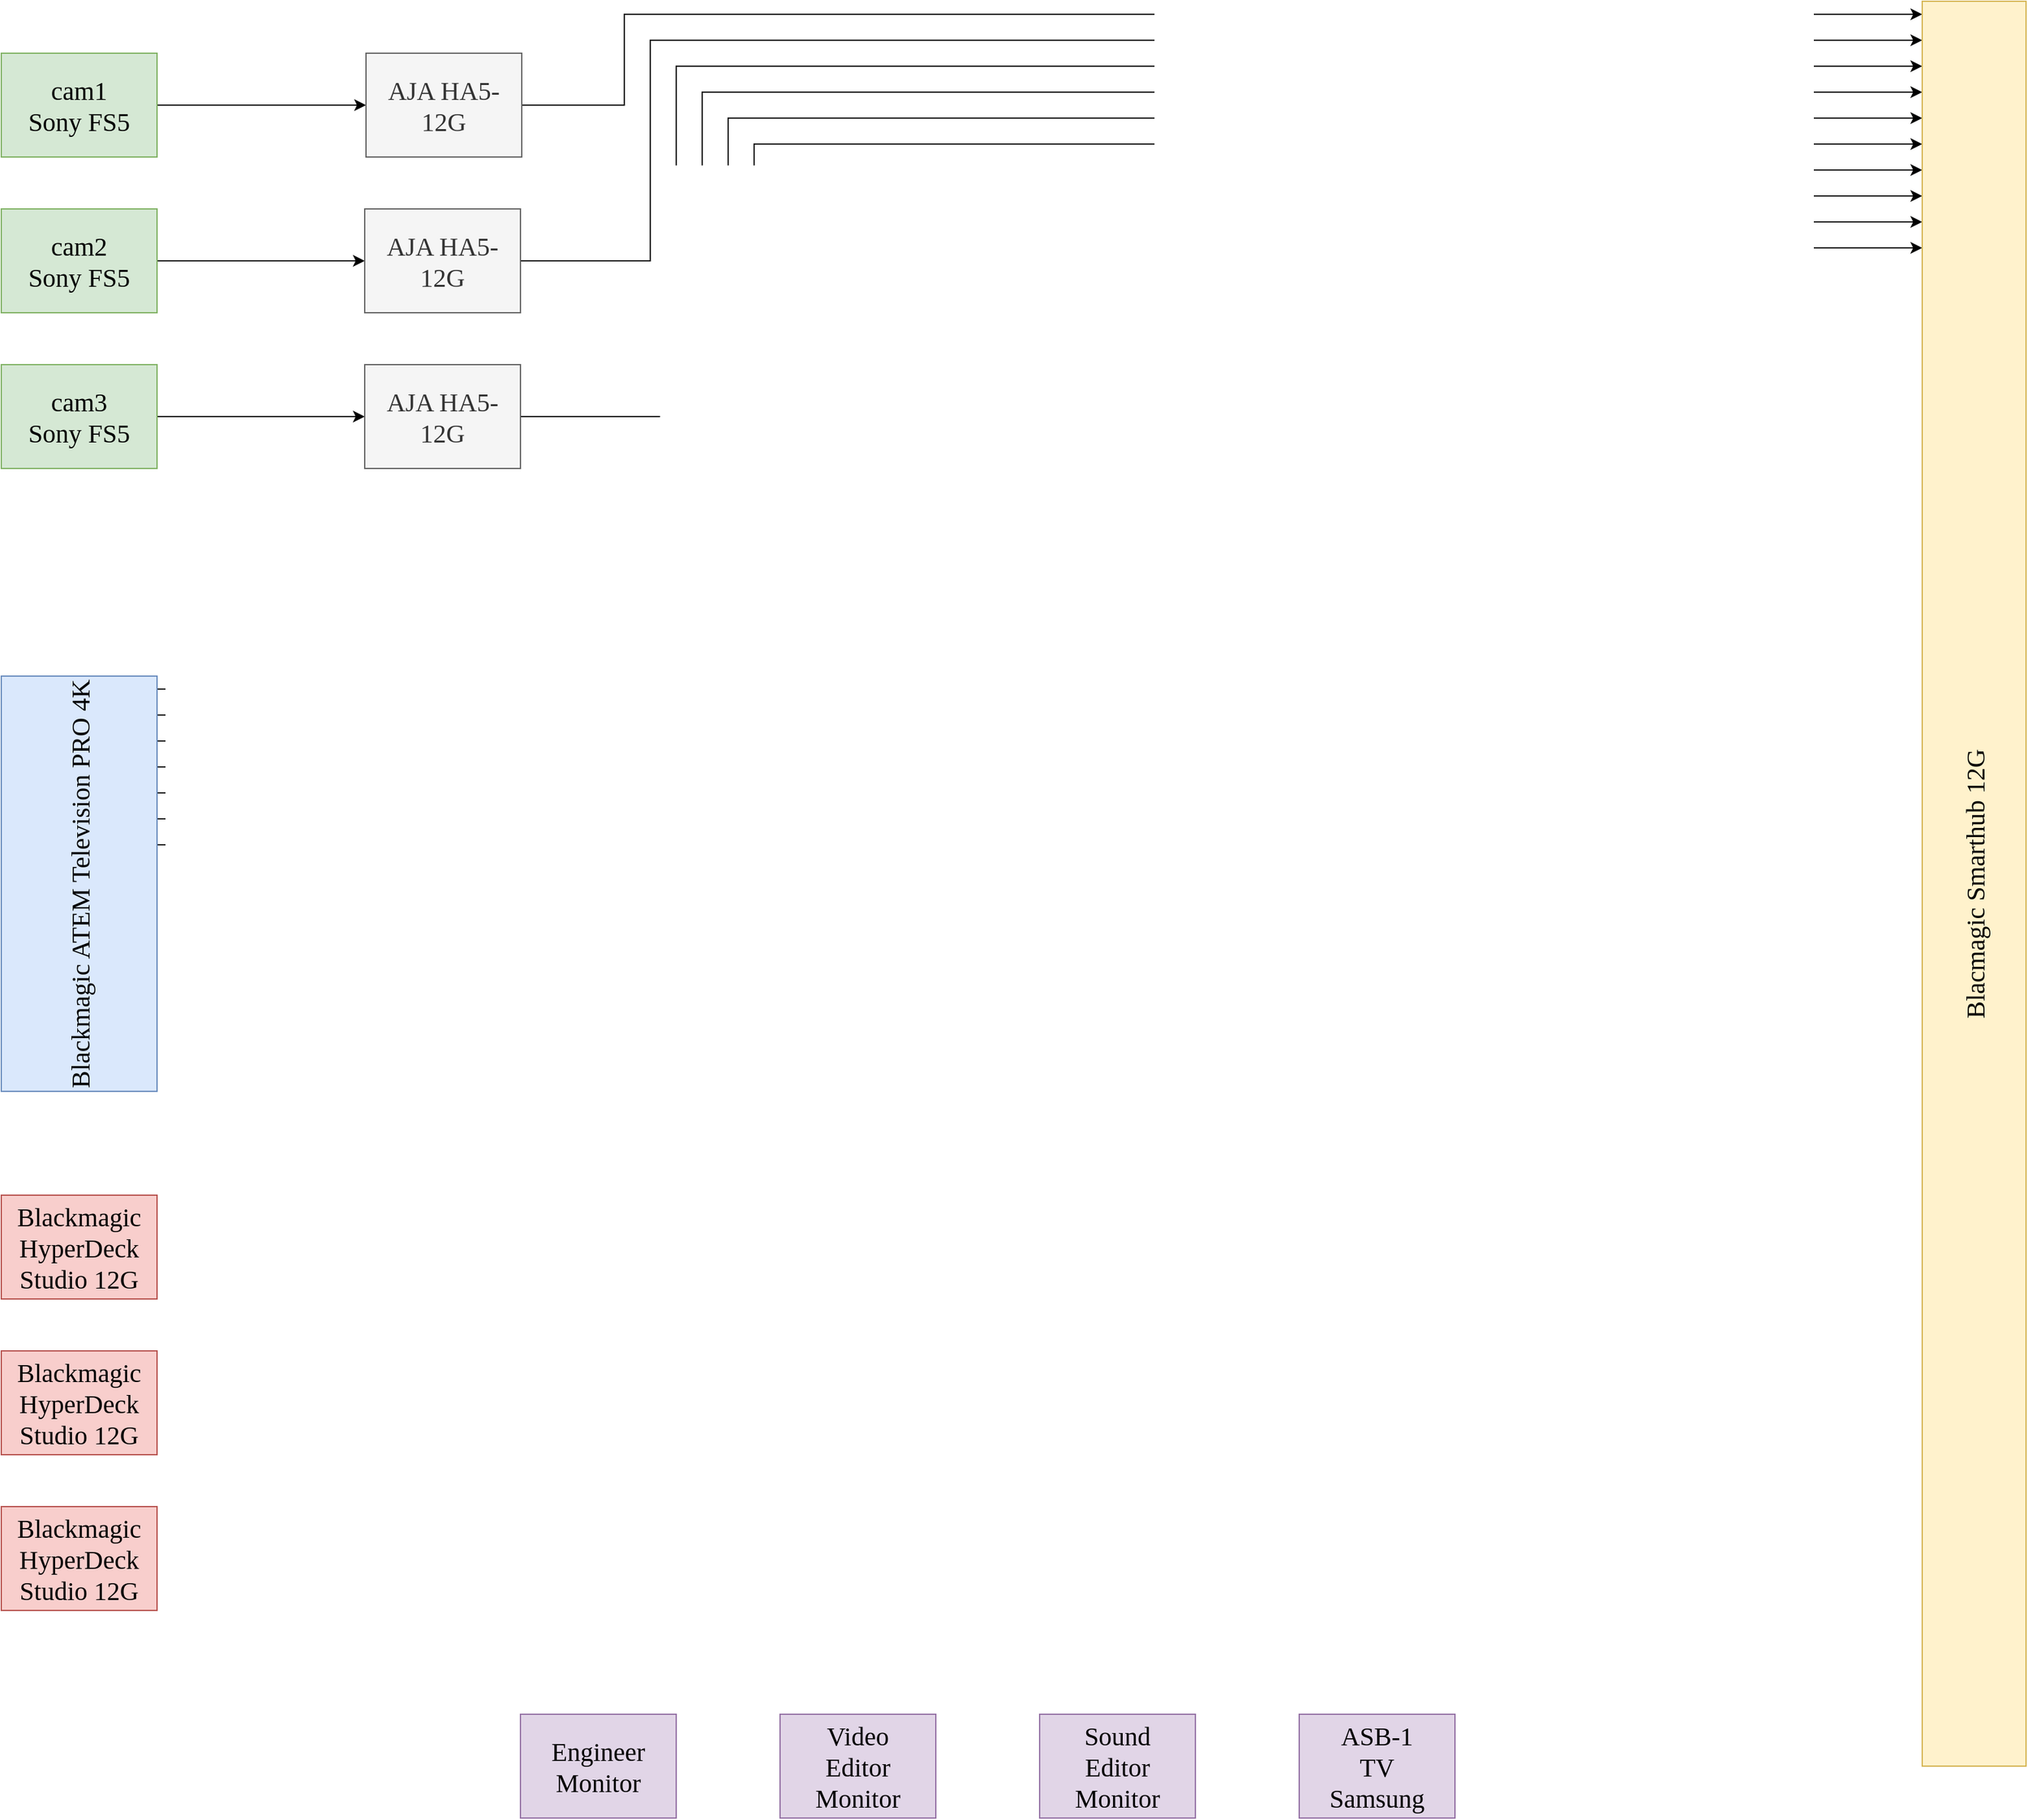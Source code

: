 <mxfile version="10.6.5" type="github"><diagram id="8zPpaCdNfco4rCtqq6pd" name="Chromakey ASB-1"><mxGraphModel dx="2950" dy="1337" grid="1" gridSize="10" guides="1" tooltips="1" connect="1" arrows="1" fold="1" page="1" pageScale="1" pageWidth="2336" pageHeight="1654" math="0" shadow="0"><root><mxCell id="0"/><mxCell id="1" parent="0"/><mxCell id="PRNeWvGEzYsnuZo690AR-102" style="edgeStyle=orthogonalEdgeStyle;rounded=0;orthogonalLoop=1;jettySize=auto;html=1;entryX=0;entryY=0.5;entryDx=0;entryDy=0;fontFamily=Verdana;fontSize=20;" parent="1" source="PRNeWvGEzYsnuZo690AR-89" target="PRNeWvGEzYsnuZo690AR-96" edge="1"><mxGeometry relative="1" as="geometry"/></mxCell><mxCell id="PRNeWvGEzYsnuZo690AR-89" value="cam1&lt;br&gt;Sony FS5&lt;br&gt;" style="rounded=0;whiteSpace=wrap;html=1;fontFamily=Verdana;fontSize=20;fillColor=#d5e8d4;strokeColor=#82b366;" parent="1" vertex="1"><mxGeometry x="400" y="160" width="120" height="80" as="geometry"/></mxCell><mxCell id="PRNeWvGEzYsnuZo690AR-105" style="edgeStyle=orthogonalEdgeStyle;rounded=0;orthogonalLoop=1;jettySize=auto;html=1;entryX=0;entryY=0.5;entryDx=0;entryDy=0;fontFamily=Verdana;fontSize=20;" parent="1" source="PRNeWvGEzYsnuZo690AR-94" target="PRNeWvGEzYsnuZo690AR-100" edge="1"><mxGeometry relative="1" as="geometry"/></mxCell><mxCell id="PRNeWvGEzYsnuZo690AR-94" value="cam2&lt;br&gt;Sony FS5&lt;br&gt;" style="rounded=0;whiteSpace=wrap;html=1;fontFamily=Verdana;fontSize=20;fillColor=#d5e8d4;strokeColor=#82b366;" parent="1" vertex="1"><mxGeometry x="400" y="280" width="120" height="80" as="geometry"/></mxCell><mxCell id="PRNeWvGEzYsnuZo690AR-106" style="edgeStyle=orthogonalEdgeStyle;rounded=0;orthogonalLoop=1;jettySize=auto;html=1;entryX=0;entryY=0.5;entryDx=0;entryDy=0;fontFamily=Verdana;fontSize=20;" parent="1" source="PRNeWvGEzYsnuZo690AR-95" target="PRNeWvGEzYsnuZo690AR-101" edge="1"><mxGeometry relative="1" as="geometry"/></mxCell><mxCell id="PRNeWvGEzYsnuZo690AR-95" value="cam3&lt;br&gt;Sony FS5&lt;br&gt;" style="rounded=0;whiteSpace=wrap;html=1;fontFamily=Verdana;fontSize=20;fillColor=#d5e8d4;strokeColor=#82b366;" parent="1" vertex="1"><mxGeometry x="400" y="400" width="120" height="80" as="geometry"/></mxCell><mxCell id="cZCcKE036kt_M7OEwNeD-14" style="edgeStyle=orthogonalEdgeStyle;rounded=0;orthogonalLoop=1;jettySize=auto;html=1;fontSize=22;" edge="1" parent="1" source="PRNeWvGEzYsnuZo690AR-96" target="BGWSi0pUhEESYbRutxwz-24"><mxGeometry relative="1" as="geometry"><Array as="points"><mxPoint x="880" y="200"/><mxPoint x="880" y="130"/></Array></mxGeometry></mxCell><mxCell id="PRNeWvGEzYsnuZo690AR-96" value="&lt;span&gt;AJA HA5-12G&lt;/span&gt;&lt;br&gt;" style="rounded=0;whiteSpace=wrap;html=1;fontFamily=Verdana;fontSize=20;fillColor=#f5f5f5;strokeColor=#666666;fontColor=#333333;" parent="1" vertex="1"><mxGeometry x="681" y="160" width="120" height="80" as="geometry"/></mxCell><mxCell id="cZCcKE036kt_M7OEwNeD-15" style="edgeStyle=orthogonalEdgeStyle;rounded=0;orthogonalLoop=1;jettySize=auto;html=1;fontSize=22;" edge="1" parent="1" source="PRNeWvGEzYsnuZo690AR-100" target="BGWSi0pUhEESYbRutxwz-24"><mxGeometry relative="1" as="geometry"><Array as="points"><mxPoint x="900" y="320"/><mxPoint x="900" y="150"/></Array></mxGeometry></mxCell><mxCell id="PRNeWvGEzYsnuZo690AR-100" value="&lt;span&gt;AJA HA5-12G&lt;/span&gt;&lt;br&gt;" style="rounded=0;whiteSpace=wrap;html=1;fontFamily=Verdana;fontSize=20;fillColor=#f5f5f5;strokeColor=#666666;fontColor=#333333;" parent="1" vertex="1"><mxGeometry x="680" y="280" width="120" height="80" as="geometry"/></mxCell><mxCell id="cZCcKE036kt_M7OEwNeD-16" style="edgeStyle=orthogonalEdgeStyle;rounded=0;orthogonalLoop=1;jettySize=auto;html=1;fontSize=22;" edge="1" parent="1" source="PRNeWvGEzYsnuZo690AR-101" target="BGWSi0pUhEESYbRutxwz-24"><mxGeometry relative="1" as="geometry"><Array as="points"><mxPoint x="920" y="440"/><mxPoint x="920" y="170"/></Array></mxGeometry></mxCell><mxCell id="PRNeWvGEzYsnuZo690AR-101" value="&lt;span&gt;AJA HA5-12G&lt;/span&gt;&lt;br&gt;" style="rounded=0;whiteSpace=wrap;html=1;fontFamily=Verdana;fontSize=20;fillColor=#f5f5f5;strokeColor=#666666;fontColor=#333333;" parent="1" vertex="1"><mxGeometry x="680" y="400" width="120" height="80" as="geometry"/></mxCell><mxCell id="cZCcKE036kt_M7OEwNeD-17" style="edgeStyle=orthogonalEdgeStyle;rounded=0;orthogonalLoop=1;jettySize=auto;html=1;fontSize=22;" edge="1" parent="1" source="ANexXLqlYqrbS0PYl5LX-39" target="BGWSi0pUhEESYbRutxwz-24"><mxGeometry relative="1" as="geometry"><Array as="points"><mxPoint x="940" y="650"/><mxPoint x="940" y="190"/></Array></mxGeometry></mxCell><mxCell id="cZCcKE036kt_M7OEwNeD-18" style="edgeStyle=orthogonalEdgeStyle;rounded=0;orthogonalLoop=1;jettySize=auto;html=1;fontSize=22;" edge="1" parent="1" source="ANexXLqlYqrbS0PYl5LX-39" target="BGWSi0pUhEESYbRutxwz-24"><mxGeometry relative="1" as="geometry"><Array as="points"><mxPoint x="960" y="670"/><mxPoint x="960" y="210"/></Array></mxGeometry></mxCell><mxCell id="cZCcKE036kt_M7OEwNeD-19" style="edgeStyle=orthogonalEdgeStyle;rounded=0;orthogonalLoop=1;jettySize=auto;html=1;fontSize=22;" edge="1" parent="1" source="ANexXLqlYqrbS0PYl5LX-39" target="BGWSi0pUhEESYbRutxwz-24"><mxGeometry relative="1" as="geometry"><Array as="points"><mxPoint x="980" y="690"/><mxPoint x="980" y="230"/></Array></mxGeometry></mxCell><mxCell id="cZCcKE036kt_M7OEwNeD-20" style="edgeStyle=orthogonalEdgeStyle;rounded=0;orthogonalLoop=1;jettySize=auto;html=1;fontSize=22;" edge="1" parent="1" source="ANexXLqlYqrbS0PYl5LX-39" target="BGWSi0pUhEESYbRutxwz-24"><mxGeometry relative="1" as="geometry"><Array as="points"><mxPoint x="1000" y="710"/><mxPoint x="1000" y="250"/></Array></mxGeometry></mxCell><mxCell id="cZCcKE036kt_M7OEwNeD-21" style="edgeStyle=orthogonalEdgeStyle;rounded=0;orthogonalLoop=1;jettySize=auto;html=1;fontSize=22;" edge="1" parent="1" source="ANexXLqlYqrbS0PYl5LX-39" target="BGWSi0pUhEESYbRutxwz-24"><mxGeometry relative="1" as="geometry"><Array as="points"><mxPoint x="1020" y="730"/><mxPoint x="1020" y="270"/></Array></mxGeometry></mxCell><mxCell id="cZCcKE036kt_M7OEwNeD-22" style="edgeStyle=orthogonalEdgeStyle;rounded=0;orthogonalLoop=1;jettySize=auto;html=1;fontSize=22;" edge="1" parent="1" source="ANexXLqlYqrbS0PYl5LX-39" target="BGWSi0pUhEESYbRutxwz-24"><mxGeometry relative="1" as="geometry"><Array as="points"><mxPoint x="1040" y="750"/><mxPoint x="1040" y="290"/></Array></mxGeometry></mxCell><mxCell id="cZCcKE036kt_M7OEwNeD-24" style="edgeStyle=orthogonalEdgeStyle;rounded=0;orthogonalLoop=1;jettySize=auto;html=1;fontSize=22;" edge="1" parent="1" source="ANexXLqlYqrbS0PYl5LX-39" target="BGWSi0pUhEESYbRutxwz-24"><mxGeometry relative="1" as="geometry"><Array as="points"><mxPoint x="1060" y="770"/><mxPoint x="1060" y="310"/></Array></mxGeometry></mxCell><mxCell id="ANexXLqlYqrbS0PYl5LX-39" value="Blackmagic ATEM Television PRO 4K&lt;br&gt;" style="rounded=0;whiteSpace=wrap;html=1;fontFamily=Verdana;fontSize=20;fillColor=#dae8fc;strokeColor=#6c8ebf;flipV=1;flipH=1;horizontal=0;" parent="1" vertex="1"><mxGeometry x="400" y="640" width="120" height="320" as="geometry"/></mxCell><mxCell id="ANexXLqlYqrbS0PYl5LX-40" value="&lt;span&gt;Blackmagic HyperDeck Studio 12G&lt;/span&gt;&lt;br&gt;" style="rounded=0;whiteSpace=wrap;html=1;fontFamily=Verdana;fontSize=20;fillColor=#f8cecc;strokeColor=#b85450;" parent="1" vertex="1"><mxGeometry x="400" y="1040" width="120" height="80" as="geometry"/></mxCell><mxCell id="ANexXLqlYqrbS0PYl5LX-42" value="&lt;span&gt;Blackmagic HyperDeck Studio 12G&lt;/span&gt;&lt;br&gt;" style="rounded=0;whiteSpace=wrap;html=1;fontFamily=Verdana;fontSize=20;fillColor=#f8cecc;strokeColor=#b85450;" parent="1" vertex="1"><mxGeometry x="400" y="1160" width="120" height="80" as="geometry"/></mxCell><mxCell id="ANexXLqlYqrbS0PYl5LX-43" value="&lt;span&gt;Blackmagic HyperDeck Studio 12G&lt;/span&gt;&lt;br&gt;" style="rounded=0;whiteSpace=wrap;html=1;fontFamily=Verdana;fontSize=20;fillColor=#f8cecc;strokeColor=#b85450;" parent="1" vertex="1"><mxGeometry x="400" y="1280" width="120" height="80" as="geometry"/></mxCell><mxCell id="BGWSi0pUhEESYbRutxwz-1" value="Engineer&lt;br&gt;Monitor&lt;br&gt;" style="rounded=0;whiteSpace=wrap;html=1;fontFamily=Verdana;fontSize=20;fillColor=#e1d5e7;strokeColor=#9673a6;" parent="1" vertex="1"><mxGeometry x="800" y="1440" width="120" height="80" as="geometry"/></mxCell><mxCell id="BGWSi0pUhEESYbRutxwz-2" value="Video&lt;br&gt;Editor&lt;br&gt;Monitor&lt;br&gt;" style="rounded=0;whiteSpace=wrap;html=1;fontFamily=Verdana;fontSize=20;fillColor=#e1d5e7;strokeColor=#9673a6;" parent="1" vertex="1"><mxGeometry x="1000" y="1440" width="120" height="80" as="geometry"/></mxCell><mxCell id="BGWSi0pUhEESYbRutxwz-3" value="ASB-1 &lt;br&gt;TV&lt;br&gt;Samsung&lt;br&gt;" style="rounded=0;whiteSpace=wrap;html=1;fontFamily=Verdana;fontSize=20;fillColor=#e1d5e7;strokeColor=#9673a6;" parent="1" vertex="1"><mxGeometry x="1400" y="1440" width="120" height="80" as="geometry"/></mxCell><mxCell id="BGWSi0pUhEESYbRutxwz-4" value="Sound&lt;br&gt;Editor&lt;br&gt;Monitor&lt;br&gt;" style="rounded=0;whiteSpace=wrap;html=1;fontFamily=Verdana;fontSize=20;fillColor=#e1d5e7;strokeColor=#9673a6;" parent="1" vertex="1"><mxGeometry x="1200" y="1440" width="120" height="80" as="geometry"/></mxCell><mxCell id="BGWSi0pUhEESYbRutxwz-24" value="Blacmagic Smarthub 12G" style="rounded=0;whiteSpace=wrap;html=1;fontFamily=Verdana;fontSize=20;horizontal=0;fillColor=#fff2cc;strokeColor=#d6b656;" parent="1" vertex="1"><mxGeometry x="1880" y="120" width="80" height="1360" as="geometry"/></mxCell></root></mxGraphModel></diagram><diagram id="9TMBUm_x55Emzqff29dx" name="Ð¡ÑÑÐ°Ð½Ð¸ÑÐ° 2"><mxGraphModel dx="5576" dy="3344" grid="1" gridSize="10" guides="1" tooltips="1" connect="1" arrows="1" fold="1" page="1" pageScale="1" pageWidth="2336" pageHeight="1654" math="0" shadow="0"><root><mxCell id="cA59_VcJ9mueLosY4EHN-0"/><mxCell id="cA59_VcJ9mueLosY4EHN-1" parent="cA59_VcJ9mueLosY4EHN-0"/></root></mxGraphModel></diagram></mxfile>